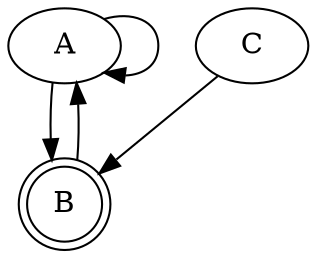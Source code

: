 digraph G {
    A [shape=ellipse];
    B [shape=doublecircle];
    C [shape=ellipse];
    A -> A;
    A -> B;
    B -> A;
    C -> B;
}
